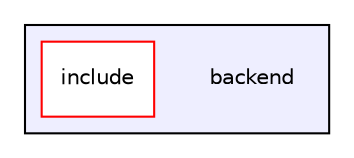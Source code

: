 digraph "backend" {
  bgcolor=transparent;
  compound=true
  node [ fontsize="10", fontname="Helvetica"];
  edge [ labelfontsize="10", labelfontname="Helvetica"];
  subgraph clusterdir_b75f6151ef6a93f2161d807e94486478 {
    graph [ bgcolor="#eeeeff", pencolor="black", label="" URL="dir_b75f6151ef6a93f2161d807e94486478.html"];
    dir_b75f6151ef6a93f2161d807e94486478 [shape=plaintext label="backend"];
  dir_82f6cda779f4dc5a717ca23cf5791cda [shape=box label="include" fillcolor="white" style="filled" color="red" URL="dir_82f6cda779f4dc5a717ca23cf5791cda.html"];
  }
}
